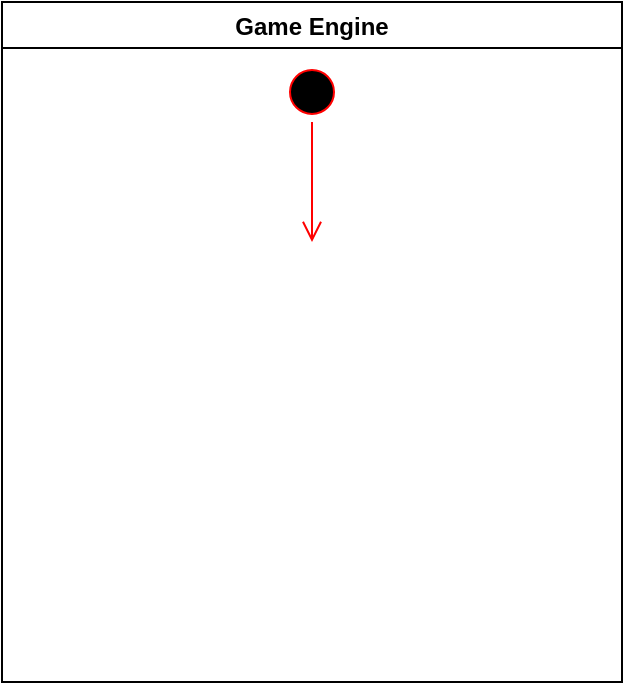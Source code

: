 <mxfile version="17.4.1" type="github"><diagram id="mk2cn1SJCswWF56iGvcB" name="Page-1"><mxGraphModel dx="975" dy="749" grid="1" gridSize="10" guides="1" tooltips="1" connect="1" arrows="1" fold="1" page="1" pageScale="1" pageWidth="850" pageHeight="1100" math="0" shadow="0"><root><mxCell id="0"/><mxCell id="1" parent="0"/><mxCell id="z_DKHHR1kLaV9ZbHm4YY-1" value="Game Engine" style="swimlane;" parent="1" vertex="1"><mxGeometry x="340" y="680" width="310" height="340" as="geometry"><mxRectangle x="340" y="680" width="90" height="23" as="alternateBounds"/></mxGeometry></mxCell><mxCell id="z_DKHHR1kLaV9ZbHm4YY-2" value="" style="ellipse;html=1;shape=startState;fillColor=#000000;strokeColor=#ff0000;" parent="z_DKHHR1kLaV9ZbHm4YY-1" vertex="1"><mxGeometry x="140" y="30" width="30" height="30" as="geometry"/></mxCell><mxCell id="z_DKHHR1kLaV9ZbHm4YY-3" value="" style="edgeStyle=orthogonalEdgeStyle;html=1;verticalAlign=bottom;endArrow=open;endSize=8;strokeColor=#ff0000;rounded=0;" parent="z_DKHHR1kLaV9ZbHm4YY-1" source="z_DKHHR1kLaV9ZbHm4YY-2" edge="1"><mxGeometry relative="1" as="geometry"><mxPoint x="155" y="120" as="targetPoint"/></mxGeometry></mxCell></root></mxGraphModel></diagram></mxfile>